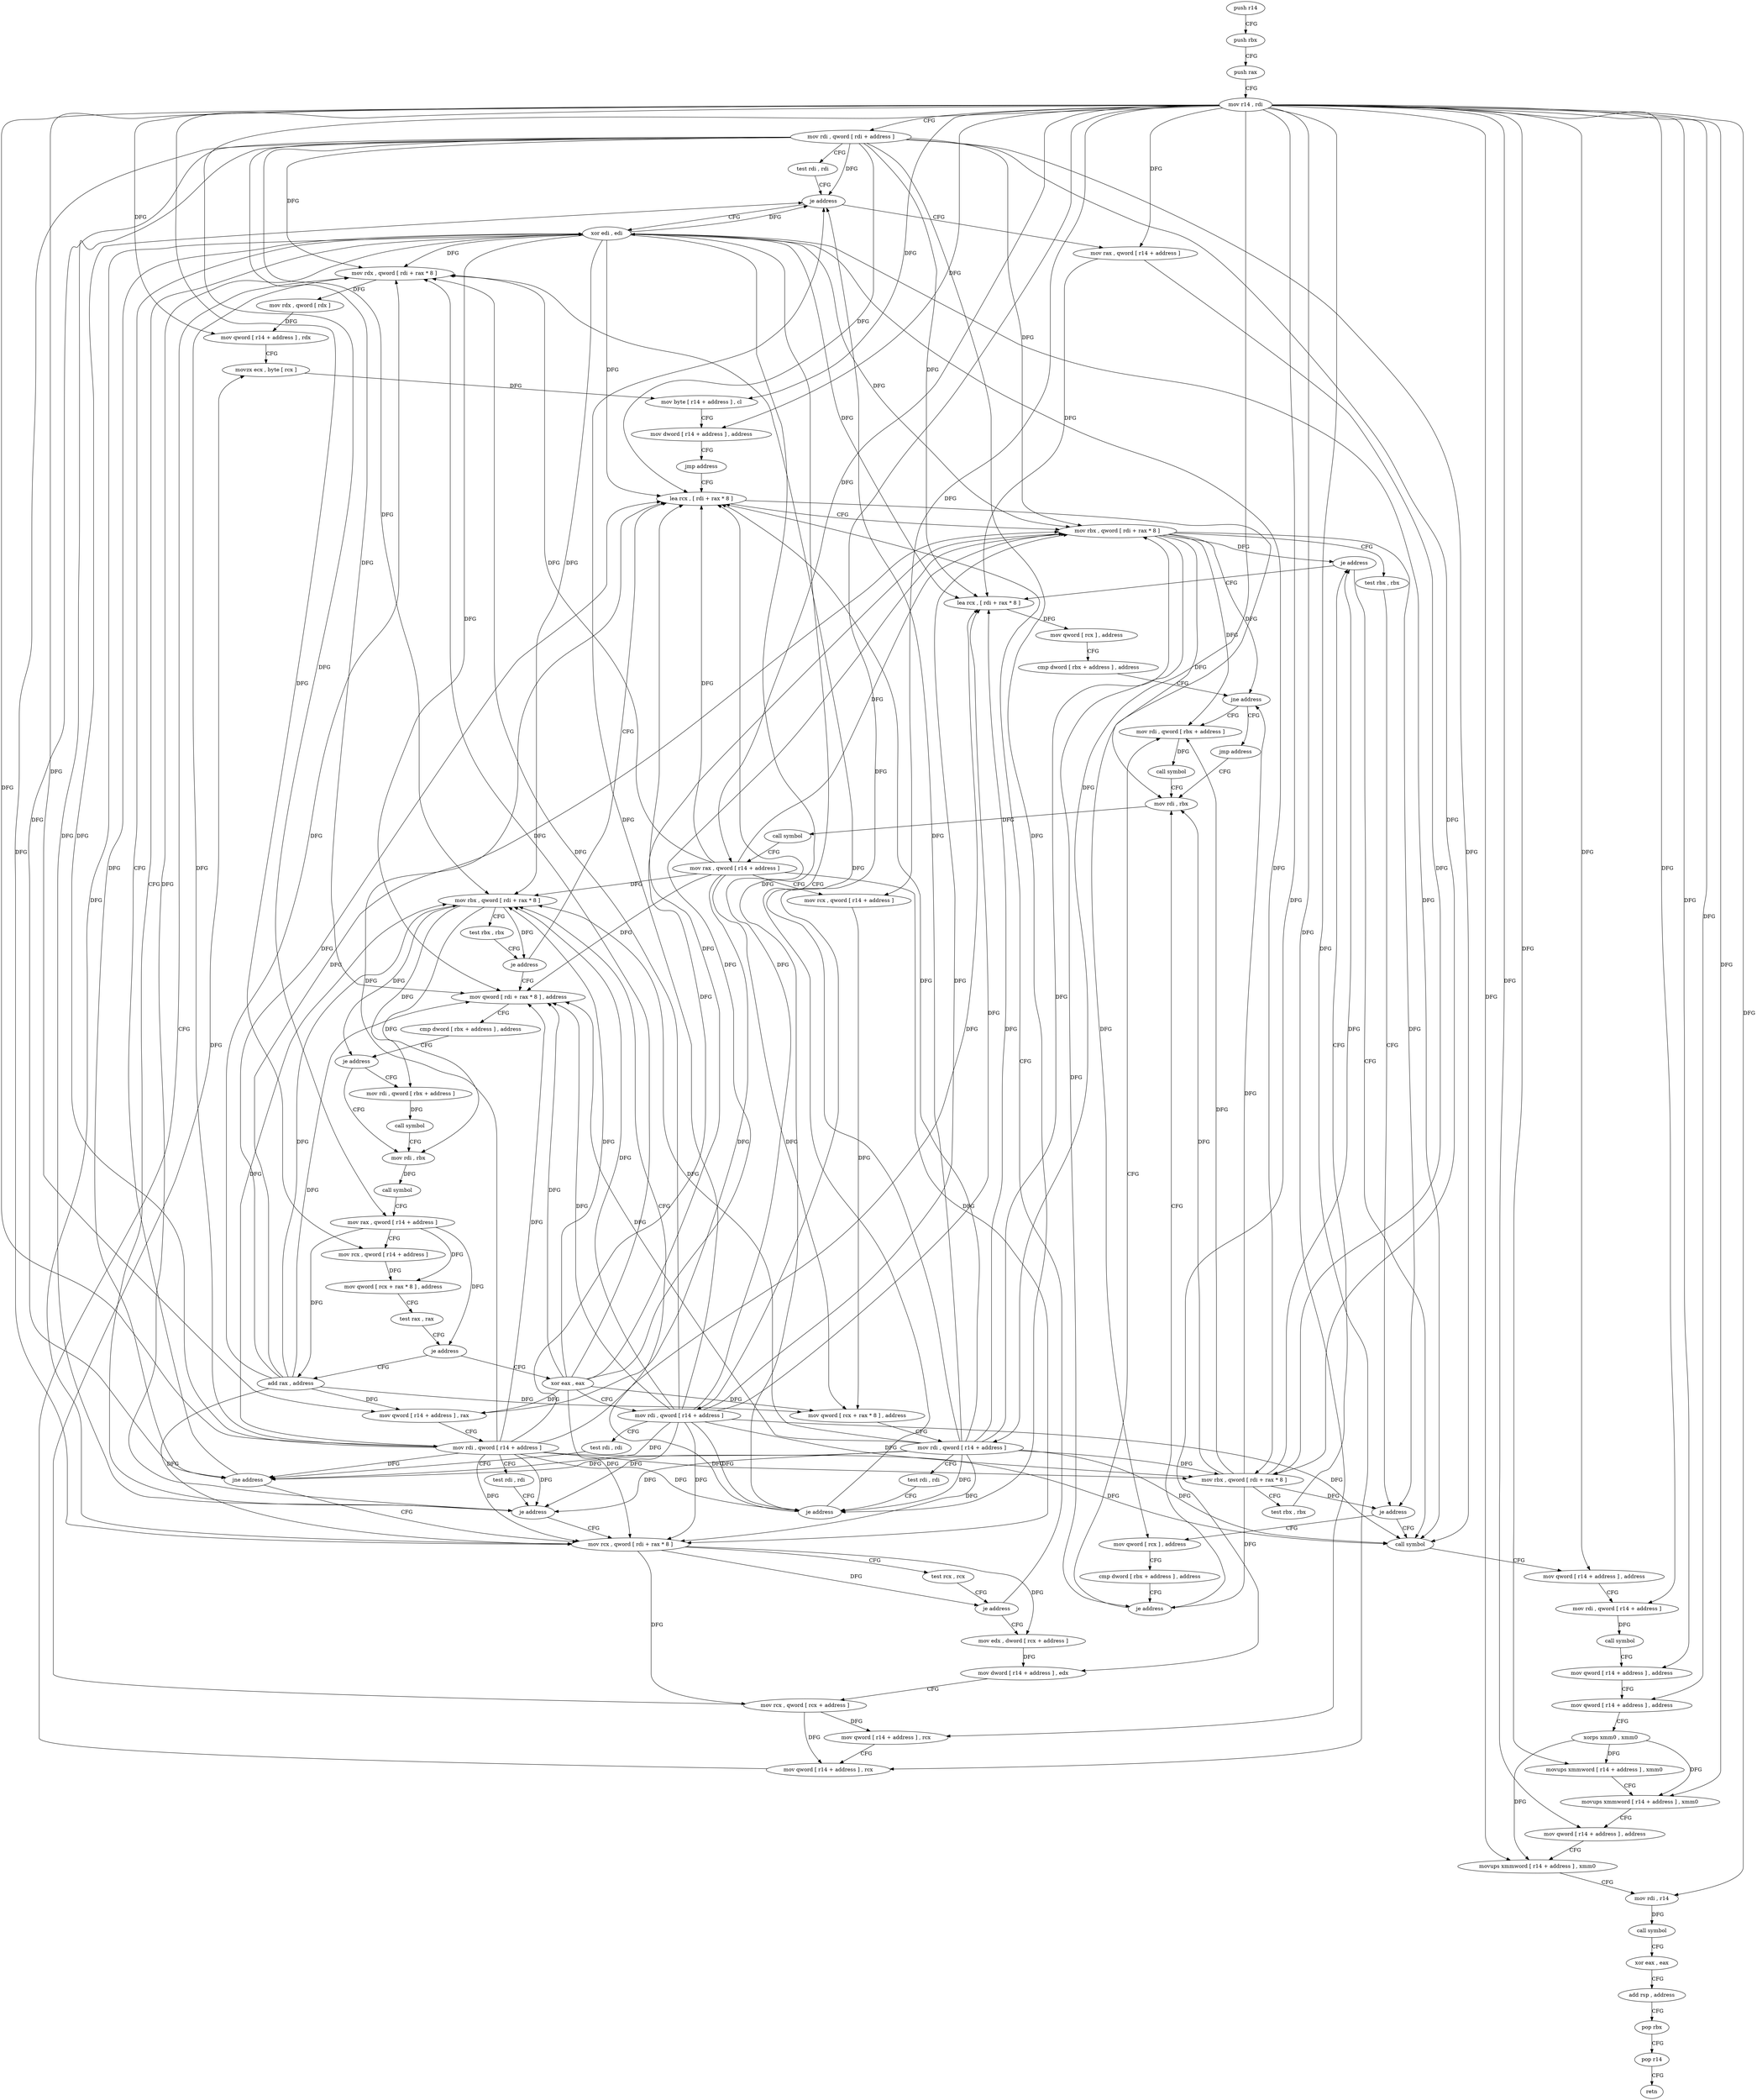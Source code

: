 digraph "func" {
"133584" [label = "push r14" ]
"133586" [label = "push rbx" ]
"133587" [label = "push rax" ]
"133588" [label = "mov r14 , rdi" ]
"133591" [label = "mov rdi , qword [ rdi + address ]" ]
"133595" [label = "test rdi , rdi" ]
"133598" [label = "je address" ]
"133883" [label = "xor edi , edi" ]
"133604" [label = "mov rax , qword [ r14 + address ]" ]
"133885" [label = "call symbol" ]
"133608" [label = "mov rbx , qword [ rdi + rax * 8 ]" ]
"133612" [label = "test rbx , rbx" ]
"133615" [label = "je address" ]
"133621" [label = "lea rcx , [ rdi + rax * 8 ]" ]
"133890" [label = "mov qword [ r14 + address ] , address" ]
"133898" [label = "mov rdi , qword [ r14 + address ]" ]
"133902" [label = "call symbol" ]
"133907" [label = "mov qword [ r14 + address ] , address" ]
"133915" [label = "mov qword [ r14 + address ] , address" ]
"133923" [label = "xorps xmm0 , xmm0" ]
"133926" [label = "movups xmmword [ r14 + address ] , xmm0" ]
"133931" [label = "movups xmmword [ r14 + address ] , xmm0" ]
"133936" [label = "mov qword [ r14 + address ] , address" ]
"133944" [label = "movups xmmword [ r14 + address ] , xmm0" ]
"133949" [label = "mov rdi , r14" ]
"133952" [label = "call symbol" ]
"133957" [label = "xor eax , eax" ]
"133959" [label = "add rsp , address" ]
"133963" [label = "pop rbx" ]
"133964" [label = "pop r14" ]
"133966" [label = "retn" ]
"133625" [label = "mov qword [ rcx ] , address" ]
"133632" [label = "cmp dword [ rbx + address ] , address" ]
"133636" [label = "jne address" ]
"133678" [label = "mov rdi , qword [ rbx + address ]" ]
"133638" [label = "jmp address" ]
"133682" [label = "call symbol" ]
"133687" [label = "mov rdi , rbx" ]
"133724" [label = "mov rbx , qword [ rdi + rax * 8 ]" ]
"133728" [label = "test rbx , rbx" ]
"133731" [label = "je address" ]
"133648" [label = "lea rcx , [ rdi + rax * 8 ]" ]
"133733" [label = "mov qword [ rdi + rax * 8 ] , address" ]
"133690" [label = "call symbol" ]
"133695" [label = "mov rax , qword [ r14 + address ]" ]
"133699" [label = "mov rcx , qword [ r14 + address ]" ]
"133703" [label = "mov qword [ rcx + rax * 8 ] , address" ]
"133711" [label = "mov rdi , qword [ r14 + address ]" ]
"133715" [label = "test rdi , rdi" ]
"133718" [label = "je address" ]
"133652" [label = "mov rbx , qword [ rdi + rax * 8 ]" ]
"133656" [label = "test rbx , rbx" ]
"133659" [label = "je address" ]
"133665" [label = "mov qword [ rcx ] , address" ]
"133741" [label = "cmp dword [ rbx + address ] , address" ]
"133745" [label = "je address" ]
"133756" [label = "mov rdi , rbx" ]
"133747" [label = "mov rdi , qword [ rbx + address ]" ]
"133672" [label = "cmp dword [ rbx + address ] , address" ]
"133676" [label = "je address" ]
"133759" [label = "call symbol" ]
"133764" [label = "mov rax , qword [ r14 + address ]" ]
"133768" [label = "mov rcx , qword [ r14 + address ]" ]
"133772" [label = "mov qword [ rcx + rax * 8 ] , address" ]
"133780" [label = "test rax , rax" ]
"133783" [label = "je address" ]
"133872" [label = "xor eax , eax" ]
"133785" [label = "add rax , address" ]
"133751" [label = "call symbol" ]
"133874" [label = "mov rdi , qword [ r14 + address ]" ]
"133878" [label = "test rdi , rdi" ]
"133881" [label = "jne address" ]
"133802" [label = "mov rcx , qword [ rdi + rax * 8 ]" ]
"133789" [label = "mov qword [ r14 + address ] , rax" ]
"133793" [label = "mov rdi , qword [ r14 + address ]" ]
"133797" [label = "test rdi , rdi" ]
"133800" [label = "je address" ]
"133806" [label = "test rcx , rcx" ]
"133809" [label = "je address" ]
"133815" [label = "mov edx , dword [ rcx + address ]" ]
"133818" [label = "mov dword [ r14 + address ] , edx" ]
"133822" [label = "mov rcx , qword [ rcx + address ]" ]
"133826" [label = "mov qword [ r14 + address ] , rcx" ]
"133830" [label = "mov qword [ r14 + address ] , rcx" ]
"133837" [label = "mov rdx , qword [ rdi + rax * 8 ]" ]
"133841" [label = "mov rdx , qword [ rdx ]" ]
"133844" [label = "mov qword [ r14 + address ] , rdx" ]
"133848" [label = "movzx ecx , byte [ rcx ]" ]
"133851" [label = "mov byte [ r14 + address ] , cl" ]
"133855" [label = "mov dword [ r14 + address ] , address" ]
"133863" [label = "jmp address" ]
"133584" -> "133586" [ label = "CFG" ]
"133586" -> "133587" [ label = "CFG" ]
"133587" -> "133588" [ label = "CFG" ]
"133588" -> "133591" [ label = "CFG" ]
"133588" -> "133604" [ label = "DFG" ]
"133588" -> "133890" [ label = "DFG" ]
"133588" -> "133898" [ label = "DFG" ]
"133588" -> "133907" [ label = "DFG" ]
"133588" -> "133915" [ label = "DFG" ]
"133588" -> "133926" [ label = "DFG" ]
"133588" -> "133931" [ label = "DFG" ]
"133588" -> "133936" [ label = "DFG" ]
"133588" -> "133944" [ label = "DFG" ]
"133588" -> "133949" [ label = "DFG" ]
"133588" -> "133695" [ label = "DFG" ]
"133588" -> "133699" [ label = "DFG" ]
"133588" -> "133711" [ label = "DFG" ]
"133588" -> "133764" [ label = "DFG" ]
"133588" -> "133768" [ label = "DFG" ]
"133588" -> "133874" [ label = "DFG" ]
"133588" -> "133789" [ label = "DFG" ]
"133588" -> "133793" [ label = "DFG" ]
"133588" -> "133818" [ label = "DFG" ]
"133588" -> "133826" [ label = "DFG" ]
"133588" -> "133830" [ label = "DFG" ]
"133588" -> "133844" [ label = "DFG" ]
"133588" -> "133851" [ label = "DFG" ]
"133588" -> "133855" [ label = "DFG" ]
"133591" -> "133595" [ label = "CFG" ]
"133591" -> "133598" [ label = "DFG" ]
"133591" -> "133608" [ label = "DFG" ]
"133591" -> "133885" [ label = "DFG" ]
"133591" -> "133621" [ label = "DFG" ]
"133591" -> "133718" [ label = "DFG" ]
"133591" -> "133724" [ label = "DFG" ]
"133591" -> "133648" [ label = "DFG" ]
"133591" -> "133652" [ label = "DFG" ]
"133591" -> "133733" [ label = "DFG" ]
"133591" -> "133881" [ label = "DFG" ]
"133591" -> "133800" [ label = "DFG" ]
"133591" -> "133802" [ label = "DFG" ]
"133591" -> "133837" [ label = "DFG" ]
"133595" -> "133598" [ label = "CFG" ]
"133598" -> "133883" [ label = "CFG" ]
"133598" -> "133604" [ label = "CFG" ]
"133883" -> "133885" [ label = "DFG" ]
"133883" -> "133598" [ label = "DFG" ]
"133883" -> "133608" [ label = "DFG" ]
"133883" -> "133621" [ label = "DFG" ]
"133883" -> "133718" [ label = "DFG" ]
"133883" -> "133724" [ label = "DFG" ]
"133883" -> "133648" [ label = "DFG" ]
"133883" -> "133652" [ label = "DFG" ]
"133883" -> "133733" [ label = "DFG" ]
"133883" -> "133881" [ label = "DFG" ]
"133883" -> "133800" [ label = "DFG" ]
"133883" -> "133802" [ label = "DFG" ]
"133883" -> "133837" [ label = "DFG" ]
"133604" -> "133608" [ label = "DFG" ]
"133604" -> "133621" [ label = "DFG" ]
"133885" -> "133890" [ label = "CFG" ]
"133608" -> "133612" [ label = "CFG" ]
"133608" -> "133615" [ label = "DFG" ]
"133608" -> "133636" [ label = "DFG" ]
"133608" -> "133678" [ label = "DFG" ]
"133608" -> "133687" [ label = "DFG" ]
"133608" -> "133659" [ label = "DFG" ]
"133608" -> "133676" [ label = "DFG" ]
"133612" -> "133615" [ label = "CFG" ]
"133615" -> "133885" [ label = "CFG" ]
"133615" -> "133621" [ label = "CFG" ]
"133621" -> "133625" [ label = "DFG" ]
"133890" -> "133898" [ label = "CFG" ]
"133898" -> "133902" [ label = "DFG" ]
"133902" -> "133907" [ label = "CFG" ]
"133907" -> "133915" [ label = "CFG" ]
"133915" -> "133923" [ label = "CFG" ]
"133923" -> "133926" [ label = "DFG" ]
"133923" -> "133931" [ label = "DFG" ]
"133923" -> "133944" [ label = "DFG" ]
"133926" -> "133931" [ label = "CFG" ]
"133931" -> "133936" [ label = "CFG" ]
"133936" -> "133944" [ label = "CFG" ]
"133944" -> "133949" [ label = "CFG" ]
"133949" -> "133952" [ label = "DFG" ]
"133952" -> "133957" [ label = "CFG" ]
"133957" -> "133959" [ label = "CFG" ]
"133959" -> "133963" [ label = "CFG" ]
"133963" -> "133964" [ label = "CFG" ]
"133964" -> "133966" [ label = "CFG" ]
"133625" -> "133632" [ label = "CFG" ]
"133632" -> "133636" [ label = "CFG" ]
"133636" -> "133678" [ label = "CFG" ]
"133636" -> "133638" [ label = "CFG" ]
"133678" -> "133682" [ label = "DFG" ]
"133638" -> "133687" [ label = "CFG" ]
"133682" -> "133687" [ label = "CFG" ]
"133687" -> "133690" [ label = "DFG" ]
"133724" -> "133728" [ label = "CFG" ]
"133724" -> "133731" [ label = "DFG" ]
"133724" -> "133745" [ label = "DFG" ]
"133724" -> "133756" [ label = "DFG" ]
"133724" -> "133747" [ label = "DFG" ]
"133728" -> "133731" [ label = "CFG" ]
"133731" -> "133648" [ label = "CFG" ]
"133731" -> "133733" [ label = "CFG" ]
"133648" -> "133652" [ label = "CFG" ]
"133648" -> "133665" [ label = "DFG" ]
"133733" -> "133741" [ label = "CFG" ]
"133690" -> "133695" [ label = "CFG" ]
"133695" -> "133699" [ label = "CFG" ]
"133695" -> "133703" [ label = "DFG" ]
"133695" -> "133724" [ label = "DFG" ]
"133695" -> "133648" [ label = "DFG" ]
"133695" -> "133652" [ label = "DFG" ]
"133695" -> "133733" [ label = "DFG" ]
"133695" -> "133789" [ label = "DFG" ]
"133695" -> "133802" [ label = "DFG" ]
"133695" -> "133837" [ label = "DFG" ]
"133699" -> "133703" [ label = "DFG" ]
"133703" -> "133711" [ label = "CFG" ]
"133711" -> "133715" [ label = "CFG" ]
"133711" -> "133598" [ label = "DFG" ]
"133711" -> "133885" [ label = "DFG" ]
"133711" -> "133608" [ label = "DFG" ]
"133711" -> "133621" [ label = "DFG" ]
"133711" -> "133718" [ label = "DFG" ]
"133711" -> "133724" [ label = "DFG" ]
"133711" -> "133648" [ label = "DFG" ]
"133711" -> "133652" [ label = "DFG" ]
"133711" -> "133733" [ label = "DFG" ]
"133711" -> "133881" [ label = "DFG" ]
"133711" -> "133800" [ label = "DFG" ]
"133711" -> "133802" [ label = "DFG" ]
"133711" -> "133837" [ label = "DFG" ]
"133715" -> "133718" [ label = "CFG" ]
"133718" -> "133883" [ label = "CFG" ]
"133718" -> "133724" [ label = "CFG" ]
"133652" -> "133656" [ label = "CFG" ]
"133652" -> "133615" [ label = "DFG" ]
"133652" -> "133636" [ label = "DFG" ]
"133652" -> "133678" [ label = "DFG" ]
"133652" -> "133687" [ label = "DFG" ]
"133652" -> "133659" [ label = "DFG" ]
"133652" -> "133676" [ label = "DFG" ]
"133656" -> "133659" [ label = "CFG" ]
"133659" -> "133885" [ label = "CFG" ]
"133659" -> "133665" [ label = "CFG" ]
"133665" -> "133672" [ label = "CFG" ]
"133741" -> "133745" [ label = "CFG" ]
"133745" -> "133756" [ label = "CFG" ]
"133745" -> "133747" [ label = "CFG" ]
"133756" -> "133759" [ label = "DFG" ]
"133747" -> "133751" [ label = "DFG" ]
"133672" -> "133676" [ label = "CFG" ]
"133676" -> "133687" [ label = "CFG" ]
"133676" -> "133678" [ label = "CFG" ]
"133759" -> "133764" [ label = "CFG" ]
"133764" -> "133768" [ label = "CFG" ]
"133764" -> "133772" [ label = "DFG" ]
"133764" -> "133783" [ label = "DFG" ]
"133764" -> "133785" [ label = "DFG" ]
"133768" -> "133772" [ label = "DFG" ]
"133772" -> "133780" [ label = "CFG" ]
"133780" -> "133783" [ label = "CFG" ]
"133783" -> "133872" [ label = "CFG" ]
"133783" -> "133785" [ label = "CFG" ]
"133872" -> "133874" [ label = "CFG" ]
"133872" -> "133703" [ label = "DFG" ]
"133872" -> "133724" [ label = "DFG" ]
"133872" -> "133648" [ label = "DFG" ]
"133872" -> "133652" [ label = "DFG" ]
"133872" -> "133733" [ label = "DFG" ]
"133872" -> "133789" [ label = "DFG" ]
"133872" -> "133802" [ label = "DFG" ]
"133872" -> "133837" [ label = "DFG" ]
"133785" -> "133789" [ label = "DFG" ]
"133785" -> "133703" [ label = "DFG" ]
"133785" -> "133724" [ label = "DFG" ]
"133785" -> "133648" [ label = "DFG" ]
"133785" -> "133652" [ label = "DFG" ]
"133785" -> "133733" [ label = "DFG" ]
"133785" -> "133802" [ label = "DFG" ]
"133785" -> "133837" [ label = "DFG" ]
"133751" -> "133756" [ label = "CFG" ]
"133874" -> "133878" [ label = "CFG" ]
"133874" -> "133598" [ label = "DFG" ]
"133874" -> "133885" [ label = "DFG" ]
"133874" -> "133718" [ label = "DFG" ]
"133874" -> "133608" [ label = "DFG" ]
"133874" -> "133621" [ label = "DFG" ]
"133874" -> "133724" [ label = "DFG" ]
"133874" -> "133648" [ label = "DFG" ]
"133874" -> "133652" [ label = "DFG" ]
"133874" -> "133733" [ label = "DFG" ]
"133874" -> "133881" [ label = "DFG" ]
"133874" -> "133800" [ label = "DFG" ]
"133874" -> "133802" [ label = "DFG" ]
"133874" -> "133837" [ label = "DFG" ]
"133878" -> "133881" [ label = "CFG" ]
"133881" -> "133802" [ label = "CFG" ]
"133881" -> "133883" [ label = "CFG" ]
"133802" -> "133806" [ label = "CFG" ]
"133802" -> "133809" [ label = "DFG" ]
"133802" -> "133815" [ label = "DFG" ]
"133802" -> "133822" [ label = "DFG" ]
"133789" -> "133793" [ label = "CFG" ]
"133793" -> "133797" [ label = "CFG" ]
"133793" -> "133598" [ label = "DFG" ]
"133793" -> "133885" [ label = "DFG" ]
"133793" -> "133718" [ label = "DFG" ]
"133793" -> "133881" [ label = "DFG" ]
"133793" -> "133608" [ label = "DFG" ]
"133793" -> "133621" [ label = "DFG" ]
"133793" -> "133724" [ label = "DFG" ]
"133793" -> "133648" [ label = "DFG" ]
"133793" -> "133652" [ label = "DFG" ]
"133793" -> "133733" [ label = "DFG" ]
"133793" -> "133800" [ label = "DFG" ]
"133793" -> "133802" [ label = "DFG" ]
"133793" -> "133837" [ label = "DFG" ]
"133797" -> "133800" [ label = "CFG" ]
"133800" -> "133883" [ label = "CFG" ]
"133800" -> "133802" [ label = "CFG" ]
"133806" -> "133809" [ label = "CFG" ]
"133809" -> "133648" [ label = "CFG" ]
"133809" -> "133815" [ label = "CFG" ]
"133815" -> "133818" [ label = "DFG" ]
"133818" -> "133822" [ label = "CFG" ]
"133822" -> "133826" [ label = "DFG" ]
"133822" -> "133830" [ label = "DFG" ]
"133822" -> "133848" [ label = "DFG" ]
"133826" -> "133830" [ label = "CFG" ]
"133830" -> "133837" [ label = "CFG" ]
"133837" -> "133841" [ label = "DFG" ]
"133841" -> "133844" [ label = "DFG" ]
"133844" -> "133848" [ label = "CFG" ]
"133848" -> "133851" [ label = "DFG" ]
"133851" -> "133855" [ label = "CFG" ]
"133855" -> "133863" [ label = "CFG" ]
"133863" -> "133648" [ label = "CFG" ]
}
